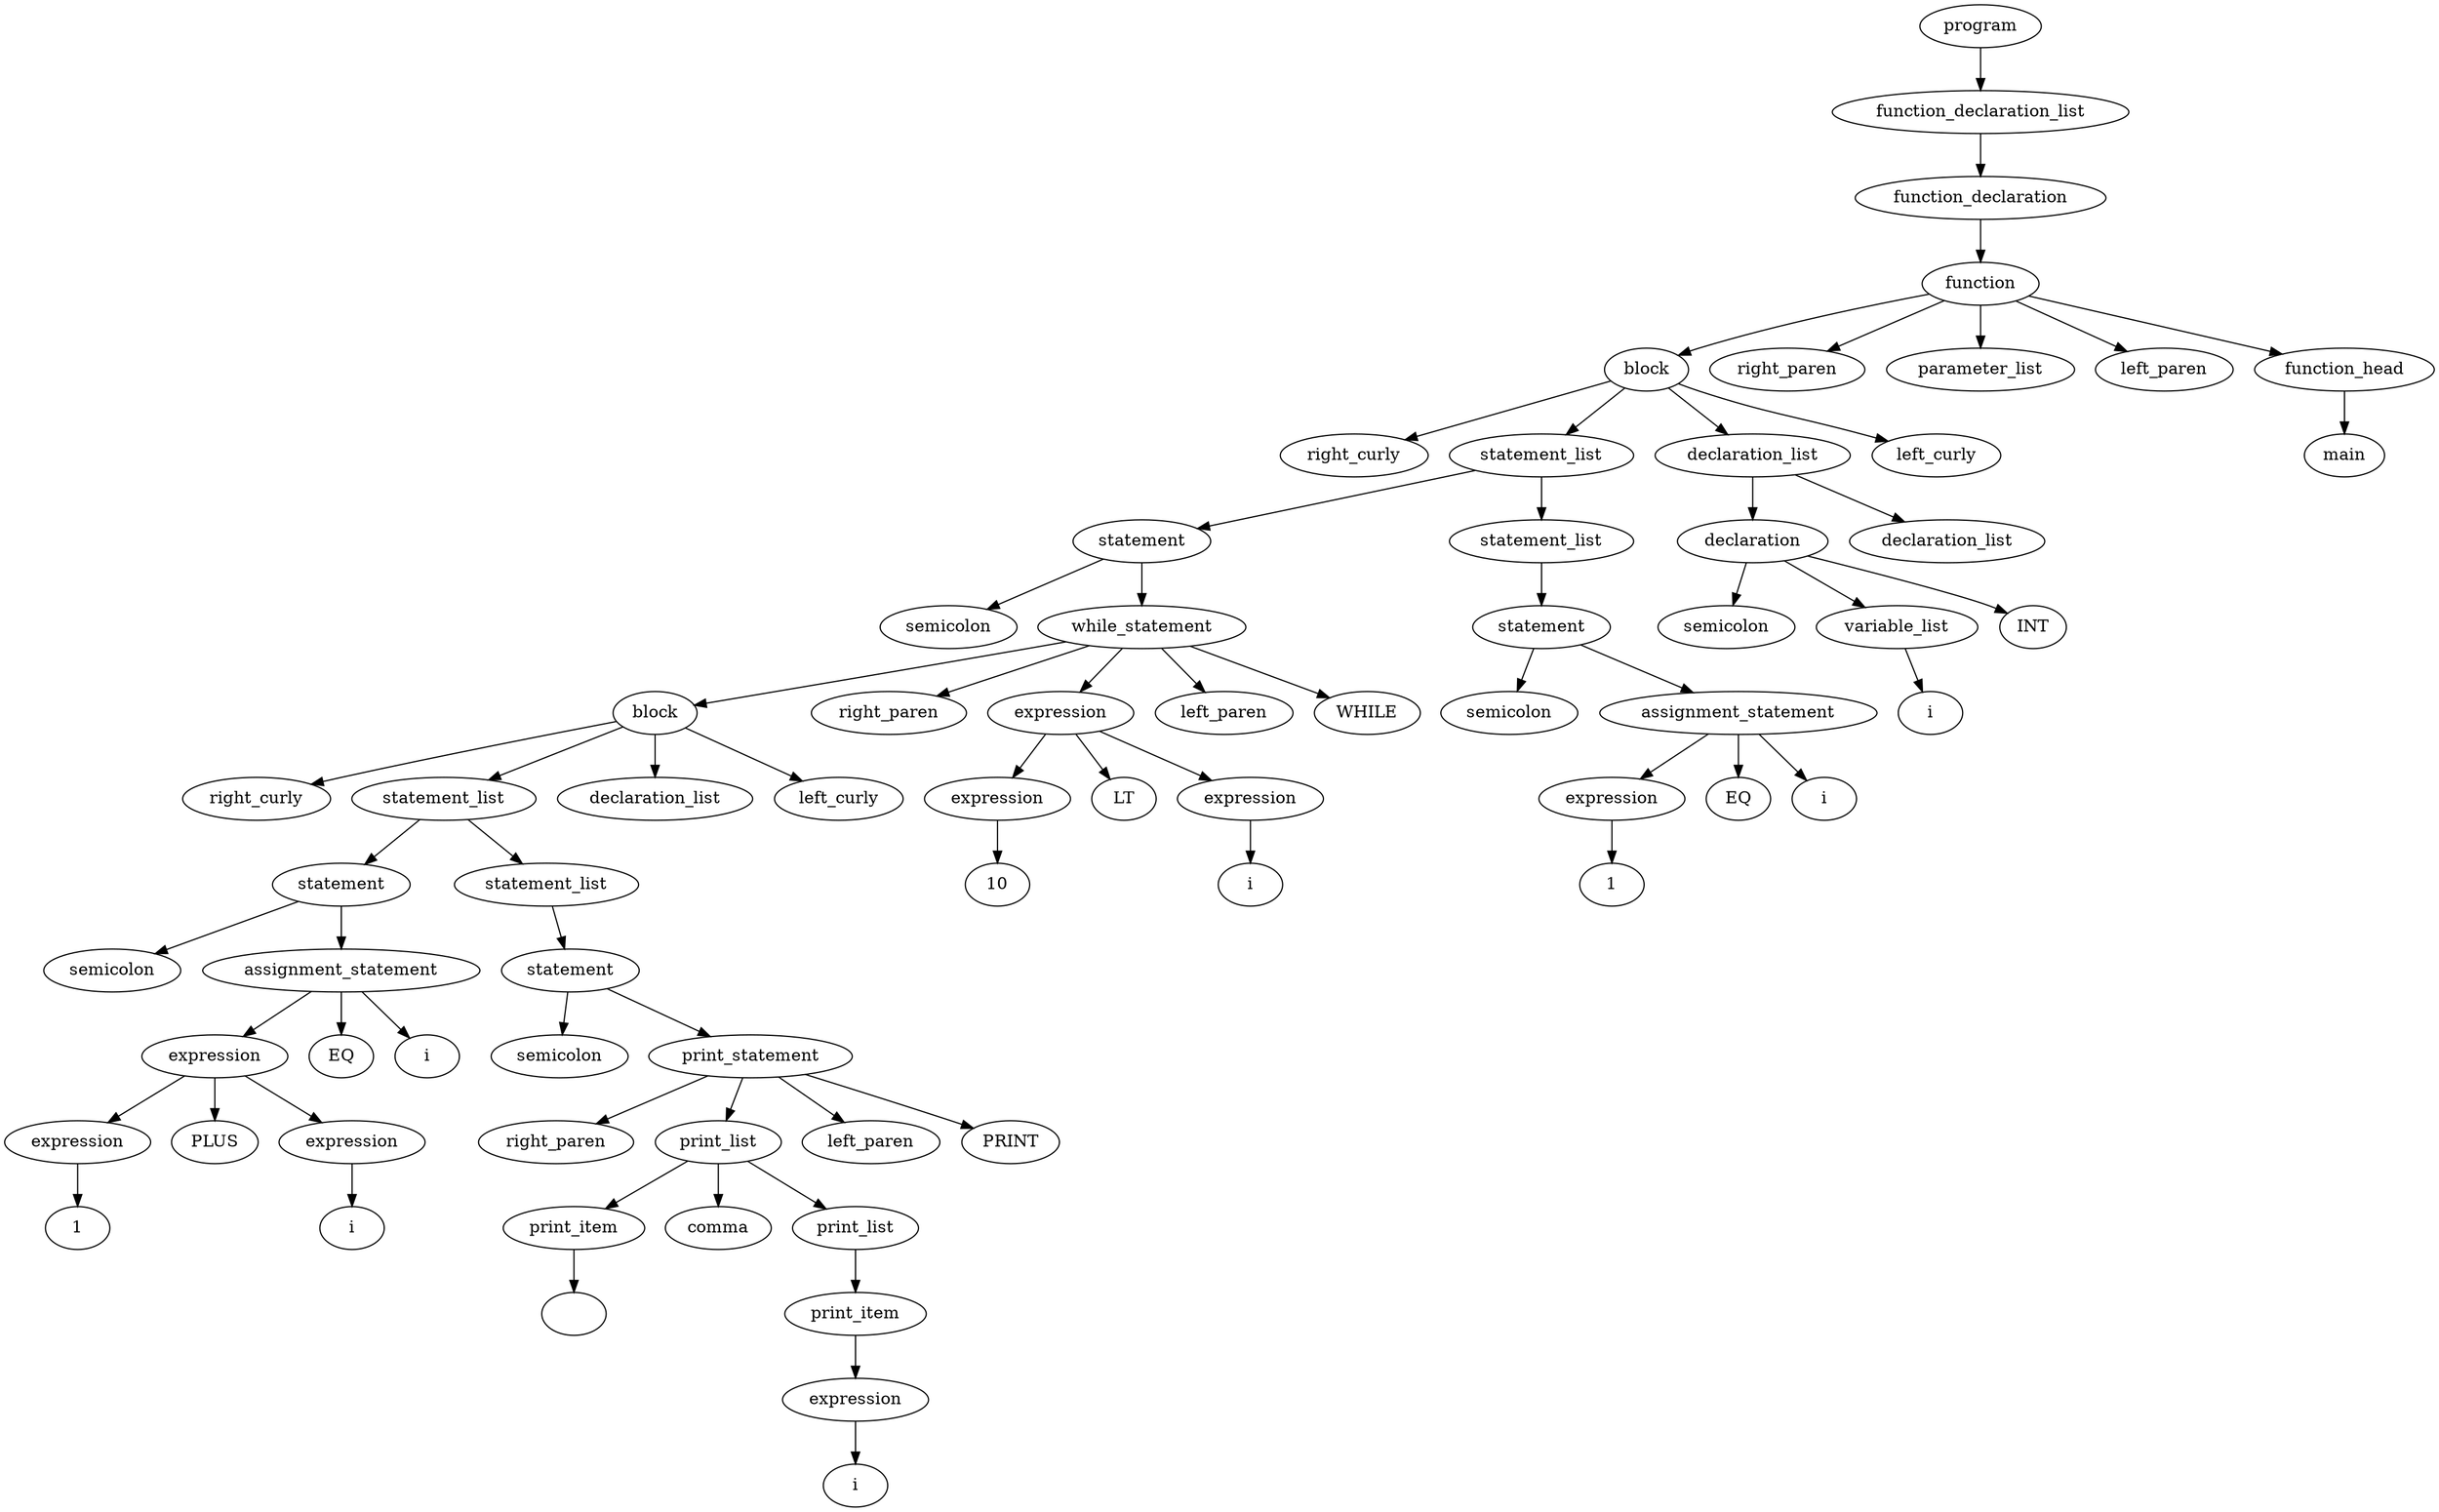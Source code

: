 digraph G{
graph[ordering=out];
n0[label=function_head];
n1[label=main];
n0->n1;
n2[label=variable_list];
n3[label=i];
n2->n3;
n4[label=declaration];
n5[label=semicolon];
n4->n5;
n4->n2;
n7[label=INT];
n4->n7;
n8[label=declaration_list];
n8->n4;
n10[label=declaration_list];
n8->n10;
n11[label=expression];
n12[label=1];
n11->n12;
n13[label=assignment_statement];
n13->n11;
n15[label=EQ];
n13->n15;
n16[label=i];
n13->n16;
n17[label=statement];
n18[label=semicolon];
n17->n18;
n17->n13;
n20[label=statement_list];
n20->n17;
n22[label=expression];
n23[label=i];
n22->n23;
n24[label=expression];
n25[label=10];
n24->n25;
n26[label=expression];
n26->n24;
n28[label=LT];
n26->n28;
n26->n22;
n30[label=expression];
n31[label=i];
n30->n31;
n32[label=print_item];
n32->n30;
n34[label=print_list];
n34->n32;
n36[label=print_item];
n37[label="\n"];
n36->n37;
n38[label=print_list];
n38->n36;
n40[label=comma];
n38->n40;
n38->n34;
n42[label=print_statement];
n43[label=right_paren];
n42->n43;
n42->n38;
n45[label=left_paren];
n42->n45;
n46[label=PRINT];
n42->n46;
n47[label=statement];
n48[label=semicolon];
n47->n48;
n47->n42;
n50[label=statement_list];
n50->n47;
n52[label=expression];
n53[label=i];
n52->n53;
n54[label=expression];
n55[label=1];
n54->n55;
n56[label=expression];
n56->n54;
n58[label=PLUS];
n56->n58;
n56->n52;
n60[label=assignment_statement];
n60->n56;
n62[label=EQ];
n60->n62;
n63[label=i];
n60->n63;
n64[label=statement];
n65[label=semicolon];
n64->n65;
n64->n60;
n67[label=statement_list];
n67->n64;
n67->n50;
n70[label=block];
n71[label=right_curly];
n70->n71;
n70->n67;
n73[label=declaration_list];
n70->n73;
n74[label=left_curly];
n70->n74;
n75[label=while_statement];
n75->n70;
n77[label=right_paren];
n75->n77;
n75->n26;
n79[label=left_paren];
n75->n79;
n80[label=WHILE];
n75->n80;
n81[label=statement];
n82[label=semicolon];
n81->n82;
n81->n75;
n84[label=statement_list];
n84->n81;
n84->n20;
n87[label=block];
n88[label=right_curly];
n87->n88;
n87->n84;
n87->n8;
n91[label=left_curly];
n87->n91;
n92[label=function];
n92->n87;
n94[label=right_paren];
n92->n94;
n95[label=parameter_list];
n92->n95;
n96[label=left_paren];
n92->n96;
n92->n0;
n98[label=function_declaration];
n98->n92;
n100[label=function_declaration_list];
n100->n98;
n102[label=program];
n102->n100;
}